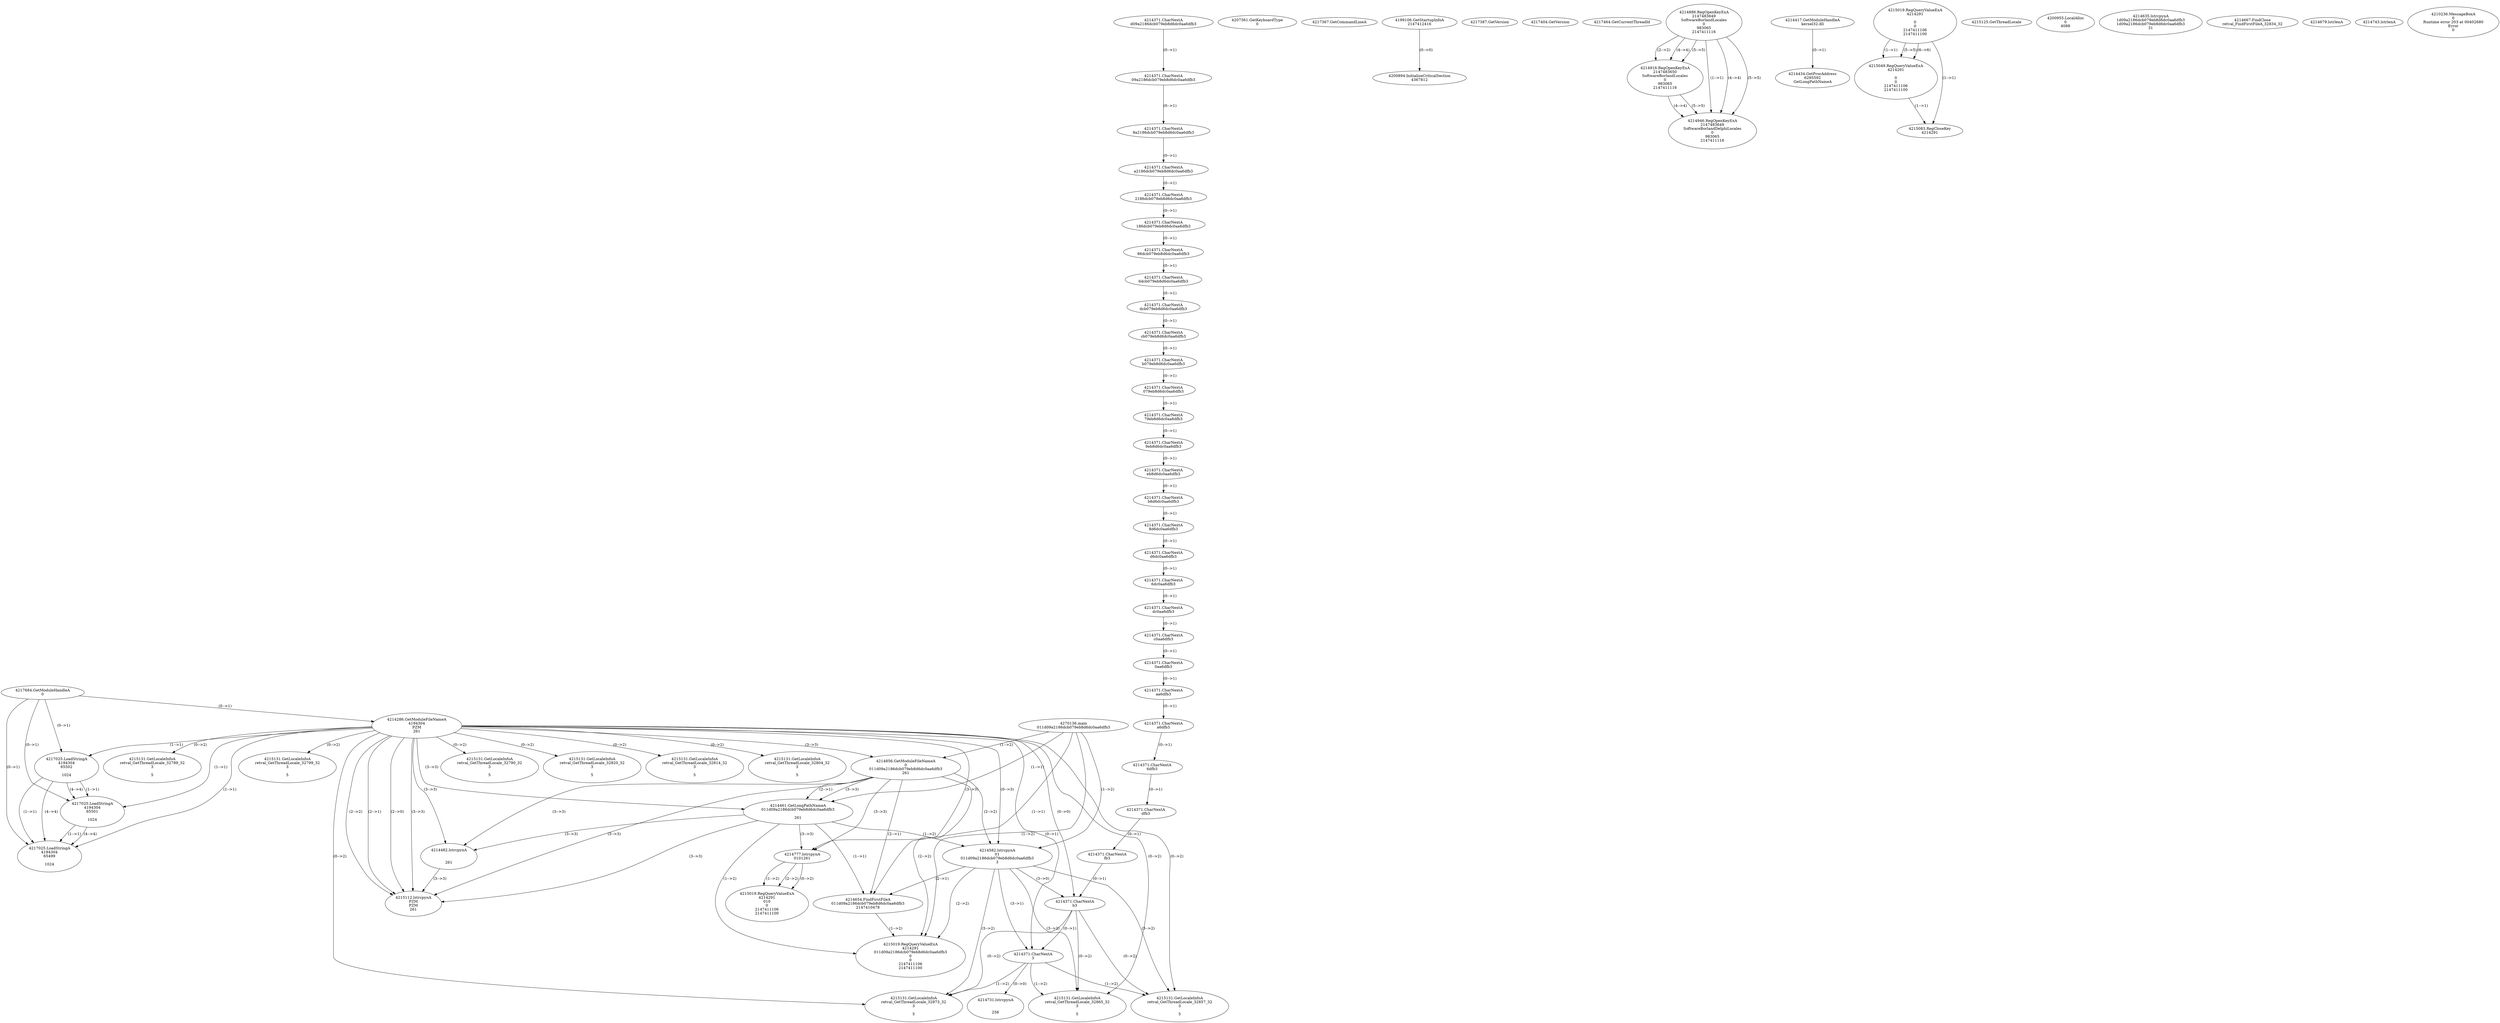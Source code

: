 // Global SCDG with merge call
digraph {
	0 [label="4270136.main
011d09a2186dcb079eb8d6dc0aa6dfb3"]
	1 [label="4217684.GetModuleHandleA
0"]
	2 [label="4207361.GetKeyboardType
0"]
	3 [label="4217367.GetCommandLineA
"]
	4 [label="4199106.GetStartupInfoA
2147412416"]
	5 [label="4217387.GetVersion
"]
	6 [label="4217404.GetVersion
"]
	7 [label="4217464.GetCurrentThreadId
"]
	8 [label="4214286.GetModuleFileNameA
4194304
PZM
261"]
	1 -> 8 [label="(0-->1)"]
	9 [label="4214856.GetModuleFileNameA
0
011d09a2186dcb079eb8d6dc0aa6dfb3
261"]
	0 -> 9 [label="(1-->2)"]
	8 -> 9 [label="(3-->3)"]
	10 [label="4214886.RegOpenKeyExA
2147483649
Software\Borland\Locales
0
983065
2147411116"]
	11 [label="4214417.GetModuleHandleA
kernel32.dll"]
	12 [label="4214434.GetProcAddress
6295592
GetLongPathNameA"]
	11 -> 12 [label="(0-->1)"]
	13 [label="4214461.GetLongPathNameA
011d09a2186dcb079eb8d6dc0aa6dfb3

261"]
	0 -> 13 [label="(1-->1)"]
	9 -> 13 [label="(2-->1)"]
	8 -> 13 [label="(3-->3)"]
	9 -> 13 [label="(3-->3)"]
	14 [label="4214482.lstrcpynA


261"]
	8 -> 14 [label="(3-->3)"]
	9 -> 14 [label="(3-->3)"]
	13 -> 14 [label="(3-->3)"]
	15 [label="4215019.RegQueryValueExA
4214291

0
0
2147411106
2147411100"]
	16 [label="4215049.RegQueryValueExA
4214291

0
0
2147411106
2147411100"]
	15 -> 16 [label="(1-->1)"]
	15 -> 16 [label="(5-->5)"]
	15 -> 16 [label="(6-->6)"]
	17 [label="4215083.RegCloseKey
4214291"]
	15 -> 17 [label="(1-->1)"]
	16 -> 17 [label="(1-->1)"]
	18 [label="4215112.lstrcpynA
PZM
PZM
261"]
	8 -> 18 [label="(2-->1)"]
	8 -> 18 [label="(2-->2)"]
	8 -> 18 [label="(3-->3)"]
	9 -> 18 [label="(3-->3)"]
	13 -> 18 [label="(3-->3)"]
	14 -> 18 [label="(3-->3)"]
	8 -> 18 [label="(2-->0)"]
	19 [label="4215125.GetThreadLocale
"]
	20 [label="4215131.GetLocaleInfoA
retval_GetThreadLocale_32789_32
3

5"]
	8 -> 20 [label="(0-->2)"]
	21 [label="4217025.LoadStringA
4194304
65502

1024"]
	1 -> 21 [label="(0-->1)"]
	8 -> 21 [label="(1-->1)"]
	22 [label="4217025.LoadStringA
4194304
65501

1024"]
	1 -> 22 [label="(0-->1)"]
	8 -> 22 [label="(1-->1)"]
	21 -> 22 [label="(1-->1)"]
	21 -> 22 [label="(4-->4)"]
	23 [label="4217025.LoadStringA
4194304
65499

1024"]
	1 -> 23 [label="(0-->1)"]
	8 -> 23 [label="(1-->1)"]
	21 -> 23 [label="(1-->1)"]
	22 -> 23 [label="(1-->1)"]
	21 -> 23 [label="(4-->4)"]
	22 -> 23 [label="(4-->4)"]
	24 [label="4200894.InitializeCriticalSection
4367812"]
	4 -> 24 [label="(0-->0)"]
	25 [label="4200955.LocalAlloc
0
4088"]
	26 [label="4215131.GetLocaleInfoA
retval_GetThreadLocale_32799_32
3

5"]
	8 -> 26 [label="(0-->2)"]
	27 [label="4214916.RegOpenKeyExA
2147483650
Software\Borland\Locales
0
983065
2147411116"]
	10 -> 27 [label="(2-->2)"]
	10 -> 27 [label="(4-->4)"]
	10 -> 27 [label="(5-->5)"]
	28 [label="4214582.lstrcpynA
01
011d09a2186dcb079eb8d6dc0aa6dfb3
3"]
	0 -> 28 [label="(1-->2)"]
	9 -> 28 [label="(2-->2)"]
	13 -> 28 [label="(1-->2)"]
	8 -> 28 [label="(0-->3)"]
	29 [label="4214371.CharNextA
d09a2186dcb079eb8d6dc0aa6dfb3"]
	30 [label="4214371.CharNextA
09a2186dcb079eb8d6dc0aa6dfb3"]
	29 -> 30 [label="(0-->1)"]
	31 [label="4214371.CharNextA
9a2186dcb079eb8d6dc0aa6dfb3"]
	30 -> 31 [label="(0-->1)"]
	32 [label="4214371.CharNextA
a2186dcb079eb8d6dc0aa6dfb3"]
	31 -> 32 [label="(0-->1)"]
	33 [label="4214371.CharNextA
2186dcb079eb8d6dc0aa6dfb3"]
	32 -> 33 [label="(0-->1)"]
	34 [label="4214371.CharNextA
186dcb079eb8d6dc0aa6dfb3"]
	33 -> 34 [label="(0-->1)"]
	35 [label="4214371.CharNextA
86dcb079eb8d6dc0aa6dfb3"]
	34 -> 35 [label="(0-->1)"]
	36 [label="4214371.CharNextA
6dcb079eb8d6dc0aa6dfb3"]
	35 -> 36 [label="(0-->1)"]
	37 [label="4214371.CharNextA
dcb079eb8d6dc0aa6dfb3"]
	36 -> 37 [label="(0-->1)"]
	38 [label="4214371.CharNextA
cb079eb8d6dc0aa6dfb3"]
	37 -> 38 [label="(0-->1)"]
	39 [label="4214371.CharNextA
b079eb8d6dc0aa6dfb3"]
	38 -> 39 [label="(0-->1)"]
	40 [label="4214371.CharNextA
079eb8d6dc0aa6dfb3"]
	39 -> 40 [label="(0-->1)"]
	41 [label="4214371.CharNextA
79eb8d6dc0aa6dfb3"]
	40 -> 41 [label="(0-->1)"]
	42 [label="4214371.CharNextA
9eb8d6dc0aa6dfb3"]
	41 -> 42 [label="(0-->1)"]
	43 [label="4214371.CharNextA
eb8d6dc0aa6dfb3"]
	42 -> 43 [label="(0-->1)"]
	44 [label="4214371.CharNextA
b8d6dc0aa6dfb3"]
	43 -> 44 [label="(0-->1)"]
	45 [label="4214371.CharNextA
8d6dc0aa6dfb3"]
	44 -> 45 [label="(0-->1)"]
	46 [label="4214371.CharNextA
d6dc0aa6dfb3"]
	45 -> 46 [label="(0-->1)"]
	47 [label="4214371.CharNextA
6dc0aa6dfb3"]
	46 -> 47 [label="(0-->1)"]
	48 [label="4214371.CharNextA
dc0aa6dfb3"]
	47 -> 48 [label="(0-->1)"]
	49 [label="4214371.CharNextA
c0aa6dfb3"]
	48 -> 49 [label="(0-->1)"]
	50 [label="4214371.CharNextA
0aa6dfb3"]
	49 -> 50 [label="(0-->1)"]
	51 [label="4214371.CharNextA
aa6dfb3"]
	50 -> 51 [label="(0-->1)"]
	52 [label="4214371.CharNextA
a6dfb3"]
	51 -> 52 [label="(0-->1)"]
	53 [label="4214371.CharNextA
6dfb3"]
	52 -> 53 [label="(0-->1)"]
	54 [label="4214371.CharNextA
dfb3"]
	53 -> 54 [label="(0-->1)"]
	55 [label="4214371.CharNextA
fb3"]
	54 -> 55 [label="(0-->1)"]
	56 [label="4214371.CharNextA
b3"]
	55 -> 56 [label="(0-->1)"]
	8 -> 56 [label="(0-->0)"]
	28 -> 56 [label="(3-->0)"]
	57 [label="4214371.CharNextA
3"]
	8 -> 57 [label="(0-->1)"]
	28 -> 57 [label="(3-->1)"]
	56 -> 57 [label="(0-->1)"]
	58 [label="4214635.lstrcpynA
1d09a2186dcb079eb8d6dc0aa6dfb3
1d09a2186dcb079eb8d6dc0aa6dfb3
31"]
	59 [label="4214654.FindFirstFileA
011d09a2186dcb079eb8d6dc0aa6dfb3
2147410478"]
	0 -> 59 [label="(1-->1)"]
	9 -> 59 [label="(2-->1)"]
	13 -> 59 [label="(1-->1)"]
	28 -> 59 [label="(2-->1)"]
	60 [label="4214667.FindClose
retval_FindFirstFileA_32834_32"]
	61 [label="4214679.lstrlenA
"]
	62 [label="4214731.lstrcpynA


258"]
	57 -> 62 [label="(0-->0)"]
	63 [label="4214743.lstrlenA
"]
	64 [label="4214777.lstrcpynA
01\
01\
261"]
	8 -> 64 [label="(3-->3)"]
	9 -> 64 [label="(3-->3)"]
	13 -> 64 [label="(3-->3)"]
	65 [label="4215019.RegQueryValueExA
4214291
01\
0
0
2147411106
2147411100"]
	64 -> 65 [label="(1-->2)"]
	64 -> 65 [label="(2-->2)"]
	64 -> 65 [label="(0-->2)"]
	66 [label="4215131.GetLocaleInfoA
retval_GetThreadLocale_32873_32
3

5"]
	8 -> 66 [label="(0-->2)"]
	28 -> 66 [label="(3-->2)"]
	56 -> 66 [label="(0-->2)"]
	57 -> 66 [label="(1-->2)"]
	67 [label="4210236.MessageBoxA
0
Runtime error 203 at 00402680
Error
0"]
	68 [label="4215019.RegQueryValueExA
4214291
011d09a2186dcb079eb8d6dc0aa6dfb3
0
0
2147411106
2147411100"]
	0 -> 68 [label="(1-->2)"]
	9 -> 68 [label="(2-->2)"]
	13 -> 68 [label="(1-->2)"]
	28 -> 68 [label="(2-->2)"]
	59 -> 68 [label="(1-->2)"]
	69 [label="4215131.GetLocaleInfoA
retval_GetThreadLocale_32865_32
3

5"]
	8 -> 69 [label="(0-->2)"]
	28 -> 69 [label="(3-->2)"]
	56 -> 69 [label="(0-->2)"]
	57 -> 69 [label="(1-->2)"]
	70 [label="4215131.GetLocaleInfoA
retval_GetThreadLocale_32857_32
3

5"]
	8 -> 70 [label="(0-->2)"]
	28 -> 70 [label="(3-->2)"]
	56 -> 70 [label="(0-->2)"]
	57 -> 70 [label="(1-->2)"]
	71 [label="4215131.GetLocaleInfoA
retval_GetThreadLocale_32790_32
3

5"]
	8 -> 71 [label="(0-->2)"]
	72 [label="4214946.RegOpenKeyExA
2147483649
Software\Borland\Delphi\Locales
0
983065
2147411116"]
	10 -> 72 [label="(1-->1)"]
	10 -> 72 [label="(4-->4)"]
	27 -> 72 [label="(4-->4)"]
	10 -> 72 [label="(5-->5)"]
	27 -> 72 [label="(5-->5)"]
	73 [label="4215131.GetLocaleInfoA
retval_GetThreadLocale_32820_32
3

5"]
	8 -> 73 [label="(0-->2)"]
	74 [label="4215131.GetLocaleInfoA
retval_GetThreadLocale_32814_32
3

5"]
	8 -> 74 [label="(0-->2)"]
	75 [label="4215131.GetLocaleInfoA
retval_GetThreadLocale_32804_32
3

5"]
	8 -> 75 [label="(0-->2)"]
}
